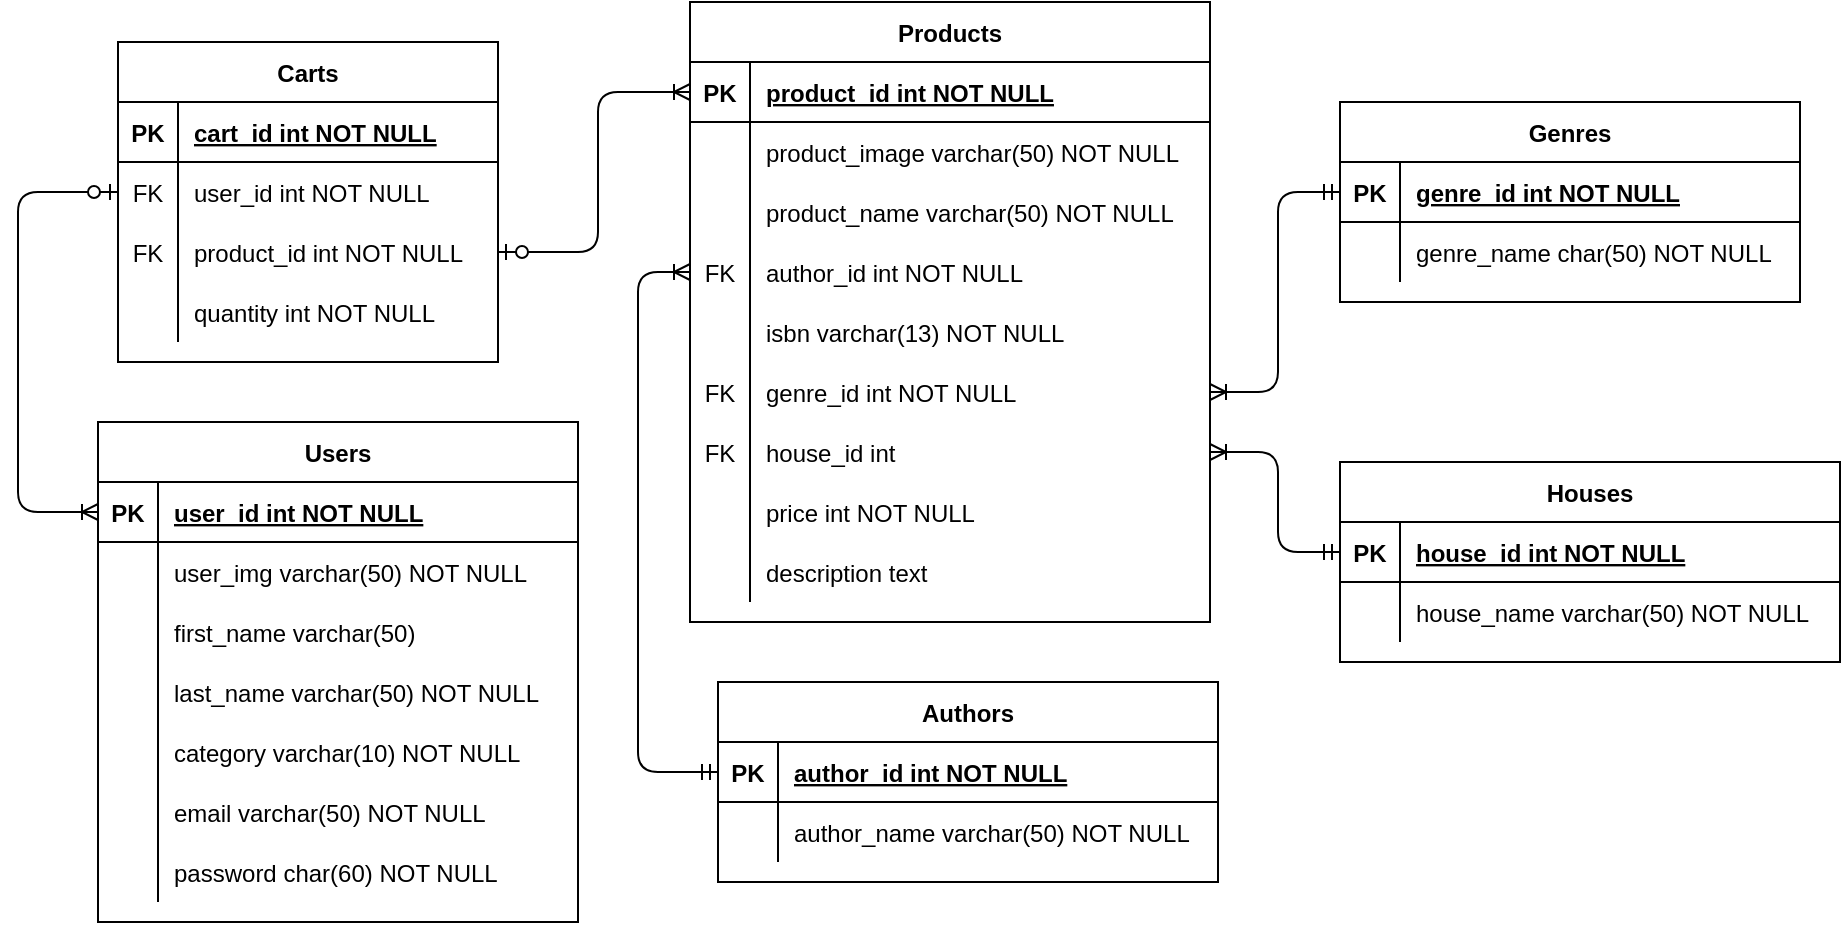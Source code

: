 <mxfile version="16.2.4" type="github">
  <diagram id="R2lEEEUBdFMjLlhIrx00" name="Page-1">
    <mxGraphModel dx="872" dy="-370" grid="1" gridSize="10" guides="1" tooltips="1" connect="1" arrows="1" fold="1" page="1" pageScale="1" pageWidth="1100" pageHeight="850" background="none" math="0" shadow="0" extFonts="Permanent Marker^https://fonts.googleapis.com/css?family=Permanent+Marker">
      <root>
        <mxCell id="0" />
        <mxCell id="1" parent="0" />
        <mxCell id="8YSvI5HDLCldSoKLDmNp-1" value="Users" style="shape=table;startSize=30;container=1;collapsible=1;childLayout=tableLayout;fixedRows=1;rowLines=0;fontStyle=1;align=center;resizeLast=1;" parent="1" vertex="1">
          <mxGeometry x="150" y="1290" width="240" height="250" as="geometry" />
        </mxCell>
        <mxCell id="8YSvI5HDLCldSoKLDmNp-2" value="" style="shape=tableRow;horizontal=0;startSize=0;swimlaneHead=0;swimlaneBody=0;fillColor=none;collapsible=0;dropTarget=0;points=[[0,0.5],[1,0.5]];portConstraint=eastwest;top=0;left=0;right=0;bottom=1;" parent="8YSvI5HDLCldSoKLDmNp-1" vertex="1">
          <mxGeometry y="30" width="240" height="30" as="geometry" />
        </mxCell>
        <mxCell id="8YSvI5HDLCldSoKLDmNp-3" value="PK" style="shape=partialRectangle;overflow=hidden;connectable=0;fillColor=none;top=0;left=0;bottom=0;right=0;fontStyle=1;" parent="8YSvI5HDLCldSoKLDmNp-2" vertex="1">
          <mxGeometry width="30" height="30" as="geometry">
            <mxRectangle width="30" height="30" as="alternateBounds" />
          </mxGeometry>
        </mxCell>
        <mxCell id="8YSvI5HDLCldSoKLDmNp-4" value="user_id int NOT NULL" style="shape=partialRectangle;overflow=hidden;connectable=0;fillColor=none;align=left;top=0;left=0;bottom=0;right=0;spacingLeft=6;fontStyle=5;" parent="8YSvI5HDLCldSoKLDmNp-2" vertex="1">
          <mxGeometry x="30" width="210" height="30" as="geometry">
            <mxRectangle width="210" height="30" as="alternateBounds" />
          </mxGeometry>
        </mxCell>
        <mxCell id="8YSvI5HDLCldSoKLDmNp-5" value="" style="shape=tableRow;horizontal=0;startSize=0;swimlaneHead=0;swimlaneBody=0;fillColor=none;collapsible=0;dropTarget=0;points=[[0,0.5],[1,0.5]];portConstraint=eastwest;top=0;left=0;right=0;bottom=0;" parent="8YSvI5HDLCldSoKLDmNp-1" vertex="1">
          <mxGeometry y="60" width="240" height="30" as="geometry" />
        </mxCell>
        <mxCell id="8YSvI5HDLCldSoKLDmNp-6" value="" style="shape=partialRectangle;overflow=hidden;connectable=0;fillColor=none;top=0;left=0;bottom=0;right=0;" parent="8YSvI5HDLCldSoKLDmNp-5" vertex="1">
          <mxGeometry width="30" height="30" as="geometry">
            <mxRectangle width="30" height="30" as="alternateBounds" />
          </mxGeometry>
        </mxCell>
        <mxCell id="8YSvI5HDLCldSoKLDmNp-7" value="user_img varchar(50) NOT NULL" style="shape=partialRectangle;overflow=hidden;connectable=0;fillColor=none;align=left;top=0;left=0;bottom=0;right=0;spacingLeft=6;" parent="8YSvI5HDLCldSoKLDmNp-5" vertex="1">
          <mxGeometry x="30" width="210" height="30" as="geometry">
            <mxRectangle width="210" height="30" as="alternateBounds" />
          </mxGeometry>
        </mxCell>
        <mxCell id="8YSvI5HDLCldSoKLDmNp-8" value="" style="shape=tableRow;horizontal=0;startSize=0;swimlaneHead=0;swimlaneBody=0;fillColor=none;collapsible=0;dropTarget=0;points=[[0,0.5],[1,0.5]];portConstraint=eastwest;top=0;left=0;right=0;bottom=0;" parent="8YSvI5HDLCldSoKLDmNp-1" vertex="1">
          <mxGeometry y="90" width="240" height="30" as="geometry" />
        </mxCell>
        <mxCell id="8YSvI5HDLCldSoKLDmNp-9" value="" style="shape=partialRectangle;overflow=hidden;connectable=0;fillColor=none;top=0;left=0;bottom=0;right=0;" parent="8YSvI5HDLCldSoKLDmNp-8" vertex="1">
          <mxGeometry width="30" height="30" as="geometry">
            <mxRectangle width="30" height="30" as="alternateBounds" />
          </mxGeometry>
        </mxCell>
        <mxCell id="8YSvI5HDLCldSoKLDmNp-10" value="first_name varchar(50)" style="shape=partialRectangle;overflow=hidden;connectable=0;fillColor=none;align=left;top=0;left=0;bottom=0;right=0;spacingLeft=6;" parent="8YSvI5HDLCldSoKLDmNp-8" vertex="1">
          <mxGeometry x="30" width="210" height="30" as="geometry">
            <mxRectangle width="210" height="30" as="alternateBounds" />
          </mxGeometry>
        </mxCell>
        <mxCell id="8YSvI5HDLCldSoKLDmNp-11" value="" style="shape=tableRow;horizontal=0;startSize=0;swimlaneHead=0;swimlaneBody=0;fillColor=none;collapsible=0;dropTarget=0;points=[[0,0.5],[1,0.5]];portConstraint=eastwest;top=0;left=0;right=0;bottom=0;" parent="8YSvI5HDLCldSoKLDmNp-1" vertex="1">
          <mxGeometry y="120" width="240" height="30" as="geometry" />
        </mxCell>
        <mxCell id="8YSvI5HDLCldSoKLDmNp-12" value="" style="shape=partialRectangle;overflow=hidden;connectable=0;fillColor=none;top=0;left=0;bottom=0;right=0;" parent="8YSvI5HDLCldSoKLDmNp-11" vertex="1">
          <mxGeometry width="30" height="30" as="geometry">
            <mxRectangle width="30" height="30" as="alternateBounds" />
          </mxGeometry>
        </mxCell>
        <mxCell id="8YSvI5HDLCldSoKLDmNp-13" value="last_name varchar(50) NOT NULL" style="shape=partialRectangle;overflow=hidden;connectable=0;fillColor=none;align=left;top=0;left=0;bottom=0;right=0;spacingLeft=6;" parent="8YSvI5HDLCldSoKLDmNp-11" vertex="1">
          <mxGeometry x="30" width="210" height="30" as="geometry">
            <mxRectangle width="210" height="30" as="alternateBounds" />
          </mxGeometry>
        </mxCell>
        <mxCell id="8YSvI5HDLCldSoKLDmNp-14" value="" style="shape=tableRow;horizontal=0;startSize=0;swimlaneHead=0;swimlaneBody=0;fillColor=none;collapsible=0;dropTarget=0;points=[[0,0.5],[1,0.5]];portConstraint=eastwest;top=0;left=0;right=0;bottom=0;" parent="8YSvI5HDLCldSoKLDmNp-1" vertex="1">
          <mxGeometry y="150" width="240" height="30" as="geometry" />
        </mxCell>
        <mxCell id="8YSvI5HDLCldSoKLDmNp-15" value="" style="shape=partialRectangle;overflow=hidden;connectable=0;fillColor=none;top=0;left=0;bottom=0;right=0;" parent="8YSvI5HDLCldSoKLDmNp-14" vertex="1">
          <mxGeometry width="30" height="30" as="geometry">
            <mxRectangle width="30" height="30" as="alternateBounds" />
          </mxGeometry>
        </mxCell>
        <mxCell id="8YSvI5HDLCldSoKLDmNp-16" value="category varchar(10) NOT NULL" style="shape=partialRectangle;overflow=hidden;connectable=0;fillColor=none;align=left;top=0;left=0;bottom=0;right=0;spacingLeft=6;" parent="8YSvI5HDLCldSoKLDmNp-14" vertex="1">
          <mxGeometry x="30" width="210" height="30" as="geometry">
            <mxRectangle width="210" height="30" as="alternateBounds" />
          </mxGeometry>
        </mxCell>
        <mxCell id="8YSvI5HDLCldSoKLDmNp-17" value="" style="shape=tableRow;horizontal=0;startSize=0;swimlaneHead=0;swimlaneBody=0;fillColor=none;collapsible=0;dropTarget=0;points=[[0,0.5],[1,0.5]];portConstraint=eastwest;top=0;left=0;right=0;bottom=0;" parent="8YSvI5HDLCldSoKLDmNp-1" vertex="1">
          <mxGeometry y="180" width="240" height="30" as="geometry" />
        </mxCell>
        <mxCell id="8YSvI5HDLCldSoKLDmNp-18" value="" style="shape=partialRectangle;overflow=hidden;connectable=0;fillColor=none;top=0;left=0;bottom=0;right=0;" parent="8YSvI5HDLCldSoKLDmNp-17" vertex="1">
          <mxGeometry width="30" height="30" as="geometry">
            <mxRectangle width="30" height="30" as="alternateBounds" />
          </mxGeometry>
        </mxCell>
        <mxCell id="8YSvI5HDLCldSoKLDmNp-19" value="email varchar(50) NOT NULL" style="shape=partialRectangle;overflow=hidden;connectable=0;fillColor=none;align=left;top=0;left=0;bottom=0;right=0;spacingLeft=6;" parent="8YSvI5HDLCldSoKLDmNp-17" vertex="1">
          <mxGeometry x="30" width="210" height="30" as="geometry">
            <mxRectangle width="210" height="30" as="alternateBounds" />
          </mxGeometry>
        </mxCell>
        <mxCell id="8YSvI5HDLCldSoKLDmNp-20" value="" style="shape=tableRow;horizontal=0;startSize=0;swimlaneHead=0;swimlaneBody=0;fillColor=none;collapsible=0;dropTarget=0;points=[[0,0.5],[1,0.5]];portConstraint=eastwest;top=0;left=0;right=0;bottom=0;" parent="8YSvI5HDLCldSoKLDmNp-1" vertex="1">
          <mxGeometry y="210" width="240" height="30" as="geometry" />
        </mxCell>
        <mxCell id="8YSvI5HDLCldSoKLDmNp-21" value="" style="shape=partialRectangle;overflow=hidden;connectable=0;fillColor=none;top=0;left=0;bottom=0;right=0;" parent="8YSvI5HDLCldSoKLDmNp-20" vertex="1">
          <mxGeometry width="30" height="30" as="geometry">
            <mxRectangle width="30" height="30" as="alternateBounds" />
          </mxGeometry>
        </mxCell>
        <mxCell id="8YSvI5HDLCldSoKLDmNp-22" value="password char(60) NOT NULL" style="shape=partialRectangle;overflow=hidden;connectable=0;fillColor=none;align=left;top=0;left=0;bottom=0;right=0;spacingLeft=6;" parent="8YSvI5HDLCldSoKLDmNp-20" vertex="1">
          <mxGeometry x="30" width="210" height="30" as="geometry">
            <mxRectangle width="210" height="30" as="alternateBounds" />
          </mxGeometry>
        </mxCell>
        <mxCell id="8YSvI5HDLCldSoKLDmNp-83" value="Authors" style="shape=table;startSize=30;container=1;collapsible=1;childLayout=tableLayout;fixedRows=1;rowLines=0;fontStyle=1;align=center;resizeLast=1;" parent="1" vertex="1">
          <mxGeometry x="460" y="1420" width="250" height="100" as="geometry" />
        </mxCell>
        <mxCell id="8YSvI5HDLCldSoKLDmNp-84" value="" style="shape=tableRow;horizontal=0;startSize=0;swimlaneHead=0;swimlaneBody=0;fillColor=none;collapsible=0;dropTarget=0;points=[[0,0.5],[1,0.5]];portConstraint=eastwest;top=0;left=0;right=0;bottom=1;" parent="8YSvI5HDLCldSoKLDmNp-83" vertex="1">
          <mxGeometry y="30" width="250" height="30" as="geometry" />
        </mxCell>
        <mxCell id="8YSvI5HDLCldSoKLDmNp-85" value="PK" style="shape=partialRectangle;overflow=hidden;connectable=0;fillColor=none;top=0;left=0;bottom=0;right=0;fontStyle=1;" parent="8YSvI5HDLCldSoKLDmNp-84" vertex="1">
          <mxGeometry width="30" height="30" as="geometry">
            <mxRectangle width="30" height="30" as="alternateBounds" />
          </mxGeometry>
        </mxCell>
        <mxCell id="8YSvI5HDLCldSoKLDmNp-86" value="author_id int NOT NULL" style="shape=partialRectangle;overflow=hidden;connectable=0;fillColor=none;align=left;top=0;left=0;bottom=0;right=0;spacingLeft=6;fontStyle=5;" parent="8YSvI5HDLCldSoKLDmNp-84" vertex="1">
          <mxGeometry x="30" width="220" height="30" as="geometry">
            <mxRectangle width="220" height="30" as="alternateBounds" />
          </mxGeometry>
        </mxCell>
        <mxCell id="8YSvI5HDLCldSoKLDmNp-87" value="" style="shape=tableRow;horizontal=0;startSize=0;swimlaneHead=0;swimlaneBody=0;fillColor=none;collapsible=0;dropTarget=0;points=[[0,0.5],[1,0.5]];portConstraint=eastwest;top=0;left=0;right=0;bottom=0;" parent="8YSvI5HDLCldSoKLDmNp-83" vertex="1">
          <mxGeometry y="60" width="250" height="30" as="geometry" />
        </mxCell>
        <mxCell id="8YSvI5HDLCldSoKLDmNp-88" value="" style="shape=partialRectangle;overflow=hidden;connectable=0;fillColor=none;top=0;left=0;bottom=0;right=0;" parent="8YSvI5HDLCldSoKLDmNp-87" vertex="1">
          <mxGeometry width="30" height="30" as="geometry">
            <mxRectangle width="30" height="30" as="alternateBounds" />
          </mxGeometry>
        </mxCell>
        <mxCell id="8YSvI5HDLCldSoKLDmNp-89" value="author_name varchar(50) NOT NULL" style="shape=partialRectangle;overflow=hidden;connectable=0;fillColor=none;align=left;top=0;left=0;bottom=0;right=0;spacingLeft=6;" parent="8YSvI5HDLCldSoKLDmNp-87" vertex="1">
          <mxGeometry x="30" width="220" height="30" as="geometry">
            <mxRectangle width="220" height="30" as="alternateBounds" />
          </mxGeometry>
        </mxCell>
        <mxCell id="8YSvI5HDLCldSoKLDmNp-90" value="Genres" style="shape=table;startSize=30;container=1;collapsible=1;childLayout=tableLayout;fixedRows=1;rowLines=0;fontStyle=1;align=center;resizeLast=1;" parent="1" vertex="1">
          <mxGeometry x="771" y="1130" width="230" height="100" as="geometry" />
        </mxCell>
        <mxCell id="8YSvI5HDLCldSoKLDmNp-91" value="" style="shape=tableRow;horizontal=0;startSize=0;swimlaneHead=0;swimlaneBody=0;fillColor=none;collapsible=0;dropTarget=0;points=[[0,0.5],[1,0.5]];portConstraint=eastwest;top=0;left=0;right=0;bottom=1;" parent="8YSvI5HDLCldSoKLDmNp-90" vertex="1">
          <mxGeometry y="30" width="230" height="30" as="geometry" />
        </mxCell>
        <mxCell id="8YSvI5HDLCldSoKLDmNp-92" value="PK" style="shape=partialRectangle;overflow=hidden;connectable=0;fillColor=none;top=0;left=0;bottom=0;right=0;fontStyle=1;" parent="8YSvI5HDLCldSoKLDmNp-91" vertex="1">
          <mxGeometry width="30" height="30" as="geometry">
            <mxRectangle width="30" height="30" as="alternateBounds" />
          </mxGeometry>
        </mxCell>
        <mxCell id="8YSvI5HDLCldSoKLDmNp-93" value="genre_id int NOT NULL" style="shape=partialRectangle;overflow=hidden;connectable=0;fillColor=none;align=left;top=0;left=0;bottom=0;right=0;spacingLeft=6;fontStyle=5;" parent="8YSvI5HDLCldSoKLDmNp-91" vertex="1">
          <mxGeometry x="30" width="200" height="30" as="geometry">
            <mxRectangle width="200" height="30" as="alternateBounds" />
          </mxGeometry>
        </mxCell>
        <mxCell id="8YSvI5HDLCldSoKLDmNp-94" value="" style="shape=tableRow;horizontal=0;startSize=0;swimlaneHead=0;swimlaneBody=0;fillColor=none;collapsible=0;dropTarget=0;points=[[0,0.5],[1,0.5]];portConstraint=eastwest;top=0;left=0;right=0;bottom=0;" parent="8YSvI5HDLCldSoKLDmNp-90" vertex="1">
          <mxGeometry y="60" width="230" height="30" as="geometry" />
        </mxCell>
        <mxCell id="8YSvI5HDLCldSoKLDmNp-95" value="" style="shape=partialRectangle;overflow=hidden;connectable=0;fillColor=none;top=0;left=0;bottom=0;right=0;" parent="8YSvI5HDLCldSoKLDmNp-94" vertex="1">
          <mxGeometry width="30" height="30" as="geometry">
            <mxRectangle width="30" height="30" as="alternateBounds" />
          </mxGeometry>
        </mxCell>
        <mxCell id="8YSvI5HDLCldSoKLDmNp-96" value="genre_name char(50) NOT NULL" style="shape=partialRectangle;overflow=hidden;connectable=0;fillColor=none;align=left;top=0;left=0;bottom=0;right=0;spacingLeft=6;" parent="8YSvI5HDLCldSoKLDmNp-94" vertex="1">
          <mxGeometry x="30" width="200" height="30" as="geometry">
            <mxRectangle width="200" height="30" as="alternateBounds" />
          </mxGeometry>
        </mxCell>
        <mxCell id="8YSvI5HDLCldSoKLDmNp-104" value="Products" style="shape=table;startSize=30;container=1;collapsible=1;childLayout=tableLayout;fixedRows=1;rowLines=0;fontStyle=1;align=center;resizeLast=1;" parent="1" vertex="1">
          <mxGeometry x="446" y="1080" width="260" height="310" as="geometry" />
        </mxCell>
        <mxCell id="8YSvI5HDLCldSoKLDmNp-105" value="" style="shape=tableRow;horizontal=0;startSize=0;swimlaneHead=0;swimlaneBody=0;fillColor=none;collapsible=0;dropTarget=0;points=[[0,0.5],[1,0.5]];portConstraint=eastwest;top=0;left=0;right=0;bottom=1;" parent="8YSvI5HDLCldSoKLDmNp-104" vertex="1">
          <mxGeometry y="30" width="260" height="30" as="geometry" />
        </mxCell>
        <mxCell id="8YSvI5HDLCldSoKLDmNp-106" value="PK" style="shape=partialRectangle;overflow=hidden;connectable=0;fillColor=none;top=0;left=0;bottom=0;right=0;fontStyle=1;" parent="8YSvI5HDLCldSoKLDmNp-105" vertex="1">
          <mxGeometry width="30" height="30" as="geometry">
            <mxRectangle width="30" height="30" as="alternateBounds" />
          </mxGeometry>
        </mxCell>
        <mxCell id="8YSvI5HDLCldSoKLDmNp-107" value="product_id int NOT NULL " style="shape=partialRectangle;overflow=hidden;connectable=0;fillColor=none;align=left;top=0;left=0;bottom=0;right=0;spacingLeft=6;fontStyle=5;" parent="8YSvI5HDLCldSoKLDmNp-105" vertex="1">
          <mxGeometry x="30" width="230" height="30" as="geometry">
            <mxRectangle width="230" height="30" as="alternateBounds" />
          </mxGeometry>
        </mxCell>
        <mxCell id="8YSvI5HDLCldSoKLDmNp-108" value="" style="shape=tableRow;horizontal=0;startSize=0;swimlaneHead=0;swimlaneBody=0;fillColor=none;collapsible=0;dropTarget=0;points=[[0,0.5],[1,0.5]];portConstraint=eastwest;top=0;left=0;right=0;bottom=0;" parent="8YSvI5HDLCldSoKLDmNp-104" vertex="1">
          <mxGeometry y="60" width="260" height="30" as="geometry" />
        </mxCell>
        <mxCell id="8YSvI5HDLCldSoKLDmNp-109" value="" style="shape=partialRectangle;overflow=hidden;connectable=0;fillColor=none;top=0;left=0;bottom=0;right=0;" parent="8YSvI5HDLCldSoKLDmNp-108" vertex="1">
          <mxGeometry width="30" height="30" as="geometry">
            <mxRectangle width="30" height="30" as="alternateBounds" />
          </mxGeometry>
        </mxCell>
        <mxCell id="8YSvI5HDLCldSoKLDmNp-110" value="product_image varchar(50) NOT NULL" style="shape=partialRectangle;overflow=hidden;connectable=0;fillColor=none;align=left;top=0;left=0;bottom=0;right=0;spacingLeft=6;" parent="8YSvI5HDLCldSoKLDmNp-108" vertex="1">
          <mxGeometry x="30" width="230" height="30" as="geometry">
            <mxRectangle width="230" height="30" as="alternateBounds" />
          </mxGeometry>
        </mxCell>
        <mxCell id="8YSvI5HDLCldSoKLDmNp-111" value="" style="shape=tableRow;horizontal=0;startSize=0;swimlaneHead=0;swimlaneBody=0;fillColor=none;collapsible=0;dropTarget=0;points=[[0,0.5],[1,0.5]];portConstraint=eastwest;top=0;left=0;right=0;bottom=0;" parent="8YSvI5HDLCldSoKLDmNp-104" vertex="1">
          <mxGeometry y="90" width="260" height="30" as="geometry" />
        </mxCell>
        <mxCell id="8YSvI5HDLCldSoKLDmNp-112" value="" style="shape=partialRectangle;overflow=hidden;connectable=0;fillColor=none;top=0;left=0;bottom=0;right=0;" parent="8YSvI5HDLCldSoKLDmNp-111" vertex="1">
          <mxGeometry width="30" height="30" as="geometry">
            <mxRectangle width="30" height="30" as="alternateBounds" />
          </mxGeometry>
        </mxCell>
        <mxCell id="8YSvI5HDLCldSoKLDmNp-113" value="product_name varchar(50) NOT NULL" style="shape=partialRectangle;overflow=hidden;connectable=0;fillColor=none;align=left;top=0;left=0;bottom=0;right=0;spacingLeft=6;" parent="8YSvI5HDLCldSoKLDmNp-111" vertex="1">
          <mxGeometry x="30" width="230" height="30" as="geometry">
            <mxRectangle width="230" height="30" as="alternateBounds" />
          </mxGeometry>
        </mxCell>
        <mxCell id="8YSvI5HDLCldSoKLDmNp-114" value="" style="shape=tableRow;horizontal=0;startSize=0;swimlaneHead=0;swimlaneBody=0;fillColor=none;collapsible=0;dropTarget=0;points=[[0,0.5],[1,0.5]];portConstraint=eastwest;top=0;left=0;right=0;bottom=0;" parent="8YSvI5HDLCldSoKLDmNp-104" vertex="1">
          <mxGeometry y="120" width="260" height="30" as="geometry" />
        </mxCell>
        <mxCell id="8YSvI5HDLCldSoKLDmNp-115" value="FK" style="shape=partialRectangle;overflow=hidden;connectable=0;fillColor=none;top=0;left=0;bottom=0;right=0;" parent="8YSvI5HDLCldSoKLDmNp-114" vertex="1">
          <mxGeometry width="30" height="30" as="geometry">
            <mxRectangle width="30" height="30" as="alternateBounds" />
          </mxGeometry>
        </mxCell>
        <mxCell id="8YSvI5HDLCldSoKLDmNp-116" value="author_id int NOT NULL" style="shape=partialRectangle;overflow=hidden;connectable=0;fillColor=none;align=left;top=0;left=0;bottom=0;right=0;spacingLeft=6;" parent="8YSvI5HDLCldSoKLDmNp-114" vertex="1">
          <mxGeometry x="30" width="230" height="30" as="geometry">
            <mxRectangle width="230" height="30" as="alternateBounds" />
          </mxGeometry>
        </mxCell>
        <mxCell id="8YSvI5HDLCldSoKLDmNp-117" value="" style="shape=tableRow;horizontal=0;startSize=0;swimlaneHead=0;swimlaneBody=0;fillColor=none;collapsible=0;dropTarget=0;points=[[0,0.5],[1,0.5]];portConstraint=eastwest;top=0;left=0;right=0;bottom=0;" parent="8YSvI5HDLCldSoKLDmNp-104" vertex="1">
          <mxGeometry y="150" width="260" height="30" as="geometry" />
        </mxCell>
        <mxCell id="8YSvI5HDLCldSoKLDmNp-118" value="" style="shape=partialRectangle;overflow=hidden;connectable=0;fillColor=none;top=0;left=0;bottom=0;right=0;" parent="8YSvI5HDLCldSoKLDmNp-117" vertex="1">
          <mxGeometry width="30" height="30" as="geometry">
            <mxRectangle width="30" height="30" as="alternateBounds" />
          </mxGeometry>
        </mxCell>
        <mxCell id="8YSvI5HDLCldSoKLDmNp-119" value="isbn varchar(13) NOT NULL" style="shape=partialRectangle;overflow=hidden;connectable=0;fillColor=none;align=left;top=0;left=0;bottom=0;right=0;spacingLeft=6;" parent="8YSvI5HDLCldSoKLDmNp-117" vertex="1">
          <mxGeometry x="30" width="230" height="30" as="geometry">
            <mxRectangle width="230" height="30" as="alternateBounds" />
          </mxGeometry>
        </mxCell>
        <mxCell id="8YSvI5HDLCldSoKLDmNp-120" value="" style="shape=tableRow;horizontal=0;startSize=0;swimlaneHead=0;swimlaneBody=0;fillColor=none;collapsible=0;dropTarget=0;points=[[0,0.5],[1,0.5]];portConstraint=eastwest;top=0;left=0;right=0;bottom=0;" parent="8YSvI5HDLCldSoKLDmNp-104" vertex="1">
          <mxGeometry y="180" width="260" height="30" as="geometry" />
        </mxCell>
        <mxCell id="8YSvI5HDLCldSoKLDmNp-121" value="FK" style="shape=partialRectangle;overflow=hidden;connectable=0;fillColor=none;top=0;left=0;bottom=0;right=0;" parent="8YSvI5HDLCldSoKLDmNp-120" vertex="1">
          <mxGeometry width="30" height="30" as="geometry">
            <mxRectangle width="30" height="30" as="alternateBounds" />
          </mxGeometry>
        </mxCell>
        <mxCell id="8YSvI5HDLCldSoKLDmNp-122" value="genre_id int NOT NULL" style="shape=partialRectangle;overflow=hidden;connectable=0;fillColor=none;align=left;top=0;left=0;bottom=0;right=0;spacingLeft=6;" parent="8YSvI5HDLCldSoKLDmNp-120" vertex="1">
          <mxGeometry x="30" width="230" height="30" as="geometry">
            <mxRectangle width="230" height="30" as="alternateBounds" />
          </mxGeometry>
        </mxCell>
        <mxCell id="8YSvI5HDLCldSoKLDmNp-160" style="shape=tableRow;horizontal=0;startSize=0;swimlaneHead=0;swimlaneBody=0;fillColor=none;collapsible=0;dropTarget=0;points=[[0,0.5],[1,0.5]];portConstraint=eastwest;top=0;left=0;right=0;bottom=0;" parent="8YSvI5HDLCldSoKLDmNp-104" vertex="1">
          <mxGeometry y="210" width="260" height="30" as="geometry" />
        </mxCell>
        <mxCell id="8YSvI5HDLCldSoKLDmNp-161" value="FK" style="shape=partialRectangle;overflow=hidden;connectable=0;fillColor=none;top=0;left=0;bottom=0;right=0;" parent="8YSvI5HDLCldSoKLDmNp-160" vertex="1">
          <mxGeometry width="30" height="30" as="geometry">
            <mxRectangle width="30" height="30" as="alternateBounds" />
          </mxGeometry>
        </mxCell>
        <mxCell id="8YSvI5HDLCldSoKLDmNp-162" value="house_id int" style="shape=partialRectangle;overflow=hidden;connectable=0;fillColor=none;align=left;top=0;left=0;bottom=0;right=0;spacingLeft=6;" parent="8YSvI5HDLCldSoKLDmNp-160" vertex="1">
          <mxGeometry x="30" width="230" height="30" as="geometry">
            <mxRectangle width="230" height="30" as="alternateBounds" />
          </mxGeometry>
        </mxCell>
        <mxCell id="8YSvI5HDLCldSoKLDmNp-123" value="" style="shape=tableRow;horizontal=0;startSize=0;swimlaneHead=0;swimlaneBody=0;fillColor=none;collapsible=0;dropTarget=0;points=[[0,0.5],[1,0.5]];portConstraint=eastwest;top=0;left=0;right=0;bottom=0;" parent="8YSvI5HDLCldSoKLDmNp-104" vertex="1">
          <mxGeometry y="240" width="260" height="30" as="geometry" />
        </mxCell>
        <mxCell id="8YSvI5HDLCldSoKLDmNp-124" value="" style="shape=partialRectangle;overflow=hidden;connectable=0;fillColor=none;top=0;left=0;bottom=0;right=0;" parent="8YSvI5HDLCldSoKLDmNp-123" vertex="1">
          <mxGeometry width="30" height="30" as="geometry">
            <mxRectangle width="30" height="30" as="alternateBounds" />
          </mxGeometry>
        </mxCell>
        <mxCell id="8YSvI5HDLCldSoKLDmNp-125" value="price int NOT NULL" style="shape=partialRectangle;overflow=hidden;connectable=0;fillColor=none;align=left;top=0;left=0;bottom=0;right=0;spacingLeft=6;" parent="8YSvI5HDLCldSoKLDmNp-123" vertex="1">
          <mxGeometry x="30" width="230" height="30" as="geometry">
            <mxRectangle width="230" height="30" as="alternateBounds" />
          </mxGeometry>
        </mxCell>
        <mxCell id="8YSvI5HDLCldSoKLDmNp-126" value="" style="shape=tableRow;horizontal=0;startSize=0;swimlaneHead=0;swimlaneBody=0;fillColor=none;collapsible=0;dropTarget=0;points=[[0,0.5],[1,0.5]];portConstraint=eastwest;top=0;left=0;right=0;bottom=0;" parent="8YSvI5HDLCldSoKLDmNp-104" vertex="1">
          <mxGeometry y="270" width="260" height="30" as="geometry" />
        </mxCell>
        <mxCell id="8YSvI5HDLCldSoKLDmNp-127" value="" style="shape=partialRectangle;overflow=hidden;connectable=0;fillColor=none;top=0;left=0;bottom=0;right=0;" parent="8YSvI5HDLCldSoKLDmNp-126" vertex="1">
          <mxGeometry width="30" height="30" as="geometry">
            <mxRectangle width="30" height="30" as="alternateBounds" />
          </mxGeometry>
        </mxCell>
        <mxCell id="8YSvI5HDLCldSoKLDmNp-128" value="description text" style="shape=partialRectangle;overflow=hidden;connectable=0;fillColor=none;align=left;top=0;left=0;bottom=0;right=0;spacingLeft=6;" parent="8YSvI5HDLCldSoKLDmNp-126" vertex="1">
          <mxGeometry x="30" width="230" height="30" as="geometry">
            <mxRectangle width="230" height="30" as="alternateBounds" />
          </mxGeometry>
        </mxCell>
        <mxCell id="8YSvI5HDLCldSoKLDmNp-140" value="Carts" style="shape=table;startSize=30;container=1;collapsible=1;childLayout=tableLayout;fixedRows=1;rowLines=0;fontStyle=1;align=center;resizeLast=1;" parent="1" vertex="1">
          <mxGeometry x="160" y="1100" width="190" height="160" as="geometry" />
        </mxCell>
        <mxCell id="8YSvI5HDLCldSoKLDmNp-141" value="" style="shape=tableRow;horizontal=0;startSize=0;swimlaneHead=0;swimlaneBody=0;fillColor=none;collapsible=0;dropTarget=0;points=[[0,0.5],[1,0.5]];portConstraint=eastwest;top=0;left=0;right=0;bottom=1;" parent="8YSvI5HDLCldSoKLDmNp-140" vertex="1">
          <mxGeometry y="30" width="190" height="30" as="geometry" />
        </mxCell>
        <mxCell id="8YSvI5HDLCldSoKLDmNp-142" value="PK" style="shape=partialRectangle;overflow=hidden;connectable=0;fillColor=none;top=0;left=0;bottom=0;right=0;fontStyle=1;" parent="8YSvI5HDLCldSoKLDmNp-141" vertex="1">
          <mxGeometry width="30" height="30" as="geometry">
            <mxRectangle width="30" height="30" as="alternateBounds" />
          </mxGeometry>
        </mxCell>
        <mxCell id="8YSvI5HDLCldSoKLDmNp-143" value="cart_id int NOT NULL " style="shape=partialRectangle;overflow=hidden;connectable=0;fillColor=none;align=left;top=0;left=0;bottom=0;right=0;spacingLeft=6;fontStyle=5;" parent="8YSvI5HDLCldSoKLDmNp-141" vertex="1">
          <mxGeometry x="30" width="160" height="30" as="geometry">
            <mxRectangle width="160" height="30" as="alternateBounds" />
          </mxGeometry>
        </mxCell>
        <mxCell id="8YSvI5HDLCldSoKLDmNp-144" value="" style="shape=tableRow;horizontal=0;startSize=0;swimlaneHead=0;swimlaneBody=0;fillColor=none;collapsible=0;dropTarget=0;points=[[0,0.5],[1,0.5]];portConstraint=eastwest;top=0;left=0;right=0;bottom=0;" parent="8YSvI5HDLCldSoKLDmNp-140" vertex="1">
          <mxGeometry y="60" width="190" height="30" as="geometry" />
        </mxCell>
        <mxCell id="8YSvI5HDLCldSoKLDmNp-145" value="FK" style="shape=partialRectangle;overflow=hidden;connectable=0;fillColor=none;top=0;left=0;bottom=0;right=0;" parent="8YSvI5HDLCldSoKLDmNp-144" vertex="1">
          <mxGeometry width="30" height="30" as="geometry">
            <mxRectangle width="30" height="30" as="alternateBounds" />
          </mxGeometry>
        </mxCell>
        <mxCell id="8YSvI5HDLCldSoKLDmNp-146" value="user_id int NOT NULL" style="shape=partialRectangle;overflow=hidden;connectable=0;fillColor=none;align=left;top=0;left=0;bottom=0;right=0;spacingLeft=6;" parent="8YSvI5HDLCldSoKLDmNp-144" vertex="1">
          <mxGeometry x="30" width="160" height="30" as="geometry">
            <mxRectangle width="160" height="30" as="alternateBounds" />
          </mxGeometry>
        </mxCell>
        <mxCell id="8YSvI5HDLCldSoKLDmNp-147" value="" style="shape=tableRow;horizontal=0;startSize=0;swimlaneHead=0;swimlaneBody=0;fillColor=none;collapsible=0;dropTarget=0;points=[[0,0.5],[1,0.5]];portConstraint=eastwest;top=0;left=0;right=0;bottom=0;" parent="8YSvI5HDLCldSoKLDmNp-140" vertex="1">
          <mxGeometry y="90" width="190" height="30" as="geometry" />
        </mxCell>
        <mxCell id="8YSvI5HDLCldSoKLDmNp-148" value="FK" style="shape=partialRectangle;overflow=hidden;connectable=0;fillColor=none;top=0;left=0;bottom=0;right=0;" parent="8YSvI5HDLCldSoKLDmNp-147" vertex="1">
          <mxGeometry width="30" height="30" as="geometry">
            <mxRectangle width="30" height="30" as="alternateBounds" />
          </mxGeometry>
        </mxCell>
        <mxCell id="8YSvI5HDLCldSoKLDmNp-149" value="product_id int NOT NULL" style="shape=partialRectangle;overflow=hidden;connectable=0;fillColor=none;align=left;top=0;left=0;bottom=0;right=0;spacingLeft=6;" parent="8YSvI5HDLCldSoKLDmNp-147" vertex="1">
          <mxGeometry x="30" width="160" height="30" as="geometry">
            <mxRectangle width="160" height="30" as="alternateBounds" />
          </mxGeometry>
        </mxCell>
        <mxCell id="8YSvI5HDLCldSoKLDmNp-150" value="" style="shape=tableRow;horizontal=0;startSize=0;swimlaneHead=0;swimlaneBody=0;fillColor=none;collapsible=0;dropTarget=0;points=[[0,0.5],[1,0.5]];portConstraint=eastwest;top=0;left=0;right=0;bottom=0;" parent="8YSvI5HDLCldSoKLDmNp-140" vertex="1">
          <mxGeometry y="120" width="190" height="30" as="geometry" />
        </mxCell>
        <mxCell id="8YSvI5HDLCldSoKLDmNp-151" value="" style="shape=partialRectangle;overflow=hidden;connectable=0;fillColor=none;top=0;left=0;bottom=0;right=0;" parent="8YSvI5HDLCldSoKLDmNp-150" vertex="1">
          <mxGeometry width="30" height="30" as="geometry">
            <mxRectangle width="30" height="30" as="alternateBounds" />
          </mxGeometry>
        </mxCell>
        <mxCell id="8YSvI5HDLCldSoKLDmNp-152" value="quantity int NOT NULL" style="shape=partialRectangle;overflow=hidden;connectable=0;fillColor=none;align=left;top=0;left=0;bottom=0;right=0;spacingLeft=6;" parent="8YSvI5HDLCldSoKLDmNp-150" vertex="1">
          <mxGeometry x="30" width="160" height="30" as="geometry">
            <mxRectangle width="160" height="30" as="alternateBounds" />
          </mxGeometry>
        </mxCell>
        <mxCell id="8YSvI5HDLCldSoKLDmNp-153" value="Houses" style="shape=table;startSize=30;container=1;collapsible=1;childLayout=tableLayout;fixedRows=1;rowLines=0;fontStyle=1;align=center;resizeLast=1;" parent="1" vertex="1">
          <mxGeometry x="771" y="1310" width="250" height="100" as="geometry" />
        </mxCell>
        <mxCell id="8YSvI5HDLCldSoKLDmNp-154" value="" style="shape=tableRow;horizontal=0;startSize=0;swimlaneHead=0;swimlaneBody=0;fillColor=none;collapsible=0;dropTarget=0;points=[[0,0.5],[1,0.5]];portConstraint=eastwest;top=0;left=0;right=0;bottom=1;" parent="8YSvI5HDLCldSoKLDmNp-153" vertex="1">
          <mxGeometry y="30" width="250" height="30" as="geometry" />
        </mxCell>
        <mxCell id="8YSvI5HDLCldSoKLDmNp-155" value="PK" style="shape=partialRectangle;overflow=hidden;connectable=0;fillColor=none;top=0;left=0;bottom=0;right=0;fontStyle=1;" parent="8YSvI5HDLCldSoKLDmNp-154" vertex="1">
          <mxGeometry width="30" height="30" as="geometry">
            <mxRectangle width="30" height="30" as="alternateBounds" />
          </mxGeometry>
        </mxCell>
        <mxCell id="8YSvI5HDLCldSoKLDmNp-156" value="house_id int NOT NULL " style="shape=partialRectangle;overflow=hidden;connectable=0;fillColor=none;align=left;top=0;left=0;bottom=0;right=0;spacingLeft=6;fontStyle=5;" parent="8YSvI5HDLCldSoKLDmNp-154" vertex="1">
          <mxGeometry x="30" width="220" height="30" as="geometry">
            <mxRectangle width="220" height="30" as="alternateBounds" />
          </mxGeometry>
        </mxCell>
        <mxCell id="8YSvI5HDLCldSoKLDmNp-157" value="" style="shape=tableRow;horizontal=0;startSize=0;swimlaneHead=0;swimlaneBody=0;fillColor=none;collapsible=0;dropTarget=0;points=[[0,0.5],[1,0.5]];portConstraint=eastwest;top=0;left=0;right=0;bottom=0;" parent="8YSvI5HDLCldSoKLDmNp-153" vertex="1">
          <mxGeometry y="60" width="250" height="30" as="geometry" />
        </mxCell>
        <mxCell id="8YSvI5HDLCldSoKLDmNp-158" value="" style="shape=partialRectangle;overflow=hidden;connectable=0;fillColor=none;top=0;left=0;bottom=0;right=0;" parent="8YSvI5HDLCldSoKLDmNp-157" vertex="1">
          <mxGeometry width="30" height="30" as="geometry">
            <mxRectangle width="30" height="30" as="alternateBounds" />
          </mxGeometry>
        </mxCell>
        <mxCell id="8YSvI5HDLCldSoKLDmNp-159" value="house_name varchar(50) NOT NULL" style="shape=partialRectangle;overflow=hidden;connectable=0;fillColor=none;align=left;top=0;left=0;bottom=0;right=0;spacingLeft=6;" parent="8YSvI5HDLCldSoKLDmNp-157" vertex="1">
          <mxGeometry x="30" width="220" height="30" as="geometry">
            <mxRectangle width="220" height="30" as="alternateBounds" />
          </mxGeometry>
        </mxCell>
        <mxCell id="8YSvI5HDLCldSoKLDmNp-163" value="" style="edgeStyle=elbowEdgeStyle;fontSize=12;html=1;endArrow=ERoneToMany;startArrow=ERzeroToOne;entryX=0;entryY=0.5;entryDx=0;entryDy=0;strokeColor=default;shadow=0;exitX=0;exitY=0.5;exitDx=0;exitDy=0;rounded=1;" parent="1" source="8YSvI5HDLCldSoKLDmNp-144" target="8YSvI5HDLCldSoKLDmNp-2" edge="1">
          <mxGeometry width="100" height="100" relative="1" as="geometry">
            <mxPoint x="-10" y="1320" as="sourcePoint" />
            <mxPoint x="90" y="1220" as="targetPoint" />
            <Array as="points">
              <mxPoint x="110" y="1260" />
            </Array>
          </mxGeometry>
        </mxCell>
        <mxCell id="8YSvI5HDLCldSoKLDmNp-164" value="" style="edgeStyle=elbowEdgeStyle;fontSize=12;html=1;endArrow=ERoneToMany;startArrow=ERzeroToOne;entryX=0;entryY=0.5;entryDx=0;entryDy=0;strokeColor=default;shadow=0;exitX=1;exitY=0.5;exitDx=0;exitDy=0;rounded=1;" parent="1" source="8YSvI5HDLCldSoKLDmNp-147" target="8YSvI5HDLCldSoKLDmNp-105" edge="1">
          <mxGeometry width="100" height="100" relative="1" as="geometry">
            <mxPoint x="160" y="1175" as="sourcePoint" />
            <mxPoint x="110" y="1365" as="targetPoint" />
            <Array as="points">
              <mxPoint x="400" y="1160" />
              <mxPoint x="80" y="1270" />
            </Array>
          </mxGeometry>
        </mxCell>
        <mxCell id="8YSvI5HDLCldSoKLDmNp-165" value="" style="edgeStyle=elbowEdgeStyle;fontSize=12;html=1;endArrow=ERoneToMany;startArrow=ERmandOne;rounded=1;shadow=0;strokeColor=default;exitX=0;exitY=0.5;exitDx=0;exitDy=0;entryX=0;entryY=0.5;entryDx=0;entryDy=0;" parent="1" source="8YSvI5HDLCldSoKLDmNp-84" target="8YSvI5HDLCldSoKLDmNp-114" edge="1">
          <mxGeometry width="100" height="100" relative="1" as="geometry">
            <mxPoint x="450" y="1410" as="sourcePoint" />
            <mxPoint x="550" y="1310" as="targetPoint" />
            <Array as="points">
              <mxPoint x="420" y="1340" />
            </Array>
          </mxGeometry>
        </mxCell>
        <mxCell id="8YSvI5HDLCldSoKLDmNp-167" value="" style="edgeStyle=elbowEdgeStyle;fontSize=12;html=1;endArrow=ERoneToMany;startArrow=ERmandOne;rounded=1;shadow=0;strokeColor=default;exitX=0;exitY=0.5;exitDx=0;exitDy=0;entryX=1;entryY=0.5;entryDx=0;entryDy=0;" parent="1" source="8YSvI5HDLCldSoKLDmNp-91" target="8YSvI5HDLCldSoKLDmNp-120" edge="1">
          <mxGeometry width="100" height="100" relative="1" as="geometry">
            <mxPoint x="460.0" y="1465" as="sourcePoint" />
            <mxPoint x="455.0" y="1215" as="targetPoint" />
            <Array as="points">
              <mxPoint x="740" y="1220" />
            </Array>
          </mxGeometry>
        </mxCell>
        <mxCell id="8YSvI5HDLCldSoKLDmNp-168" value="" style="edgeStyle=elbowEdgeStyle;fontSize=12;html=1;endArrow=ERoneToMany;startArrow=ERmandOne;rounded=1;shadow=0;strokeColor=default;exitX=0;exitY=0.5;exitDx=0;exitDy=0;entryX=1;entryY=0.5;entryDx=0;entryDy=0;" parent="1" source="8YSvI5HDLCldSoKLDmNp-154" target="8YSvI5HDLCldSoKLDmNp-160" edge="1">
          <mxGeometry width="100" height="100" relative="1" as="geometry">
            <mxPoint x="460.0" y="1465" as="sourcePoint" />
            <mxPoint x="455.0" y="1215" as="targetPoint" />
            <Array as="points">
              <mxPoint x="740" y="1330" />
            </Array>
          </mxGeometry>
        </mxCell>
      </root>
    </mxGraphModel>
  </diagram>
</mxfile>
